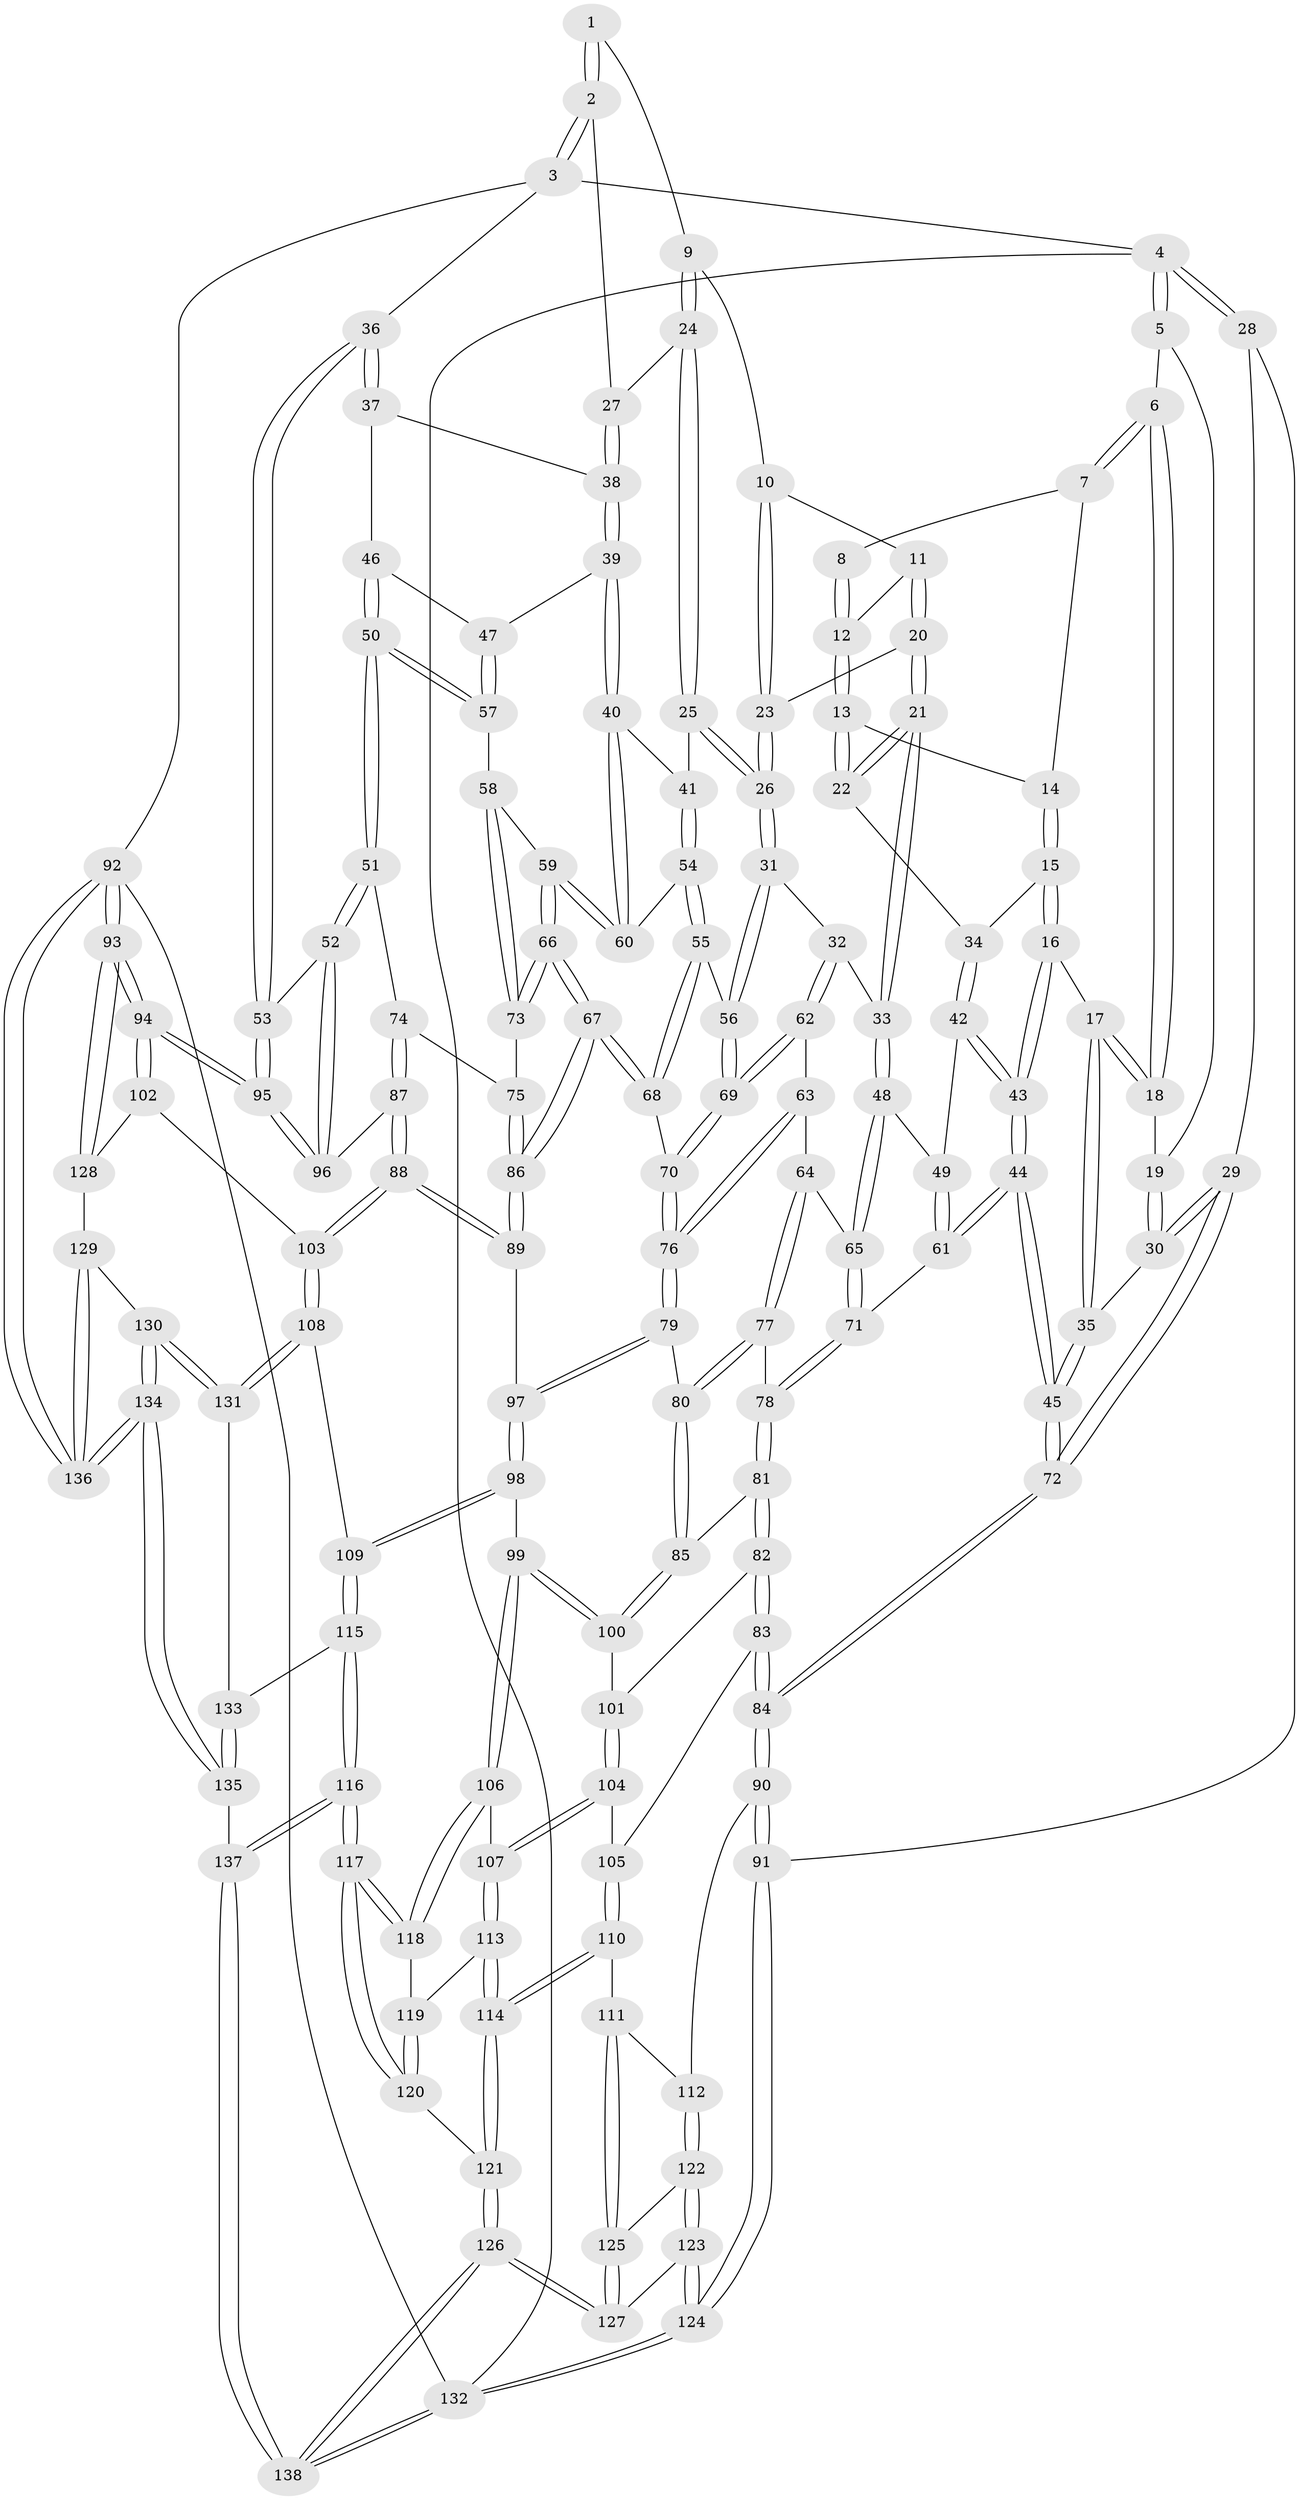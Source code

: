 // coarse degree distribution, {3: 0.0625, 6: 0.0625, 4: 0.4166666666666667, 5: 0.4583333333333333}
// Generated by graph-tools (version 1.1) at 2025/52/02/27/25 19:52:39]
// undirected, 138 vertices, 342 edges
graph export_dot {
graph [start="1"]
  node [color=gray90,style=filled];
  1 [pos="+0.5970446700069182+0"];
  2 [pos="+1+0"];
  3 [pos="+1+0"];
  4 [pos="+0+0"];
  5 [pos="+0.11943593190178846+0"];
  6 [pos="+0.13587117466485257+0"];
  7 [pos="+0.20170557399407005+0"];
  8 [pos="+0.5808434522594503+0"];
  9 [pos="+0.6556399006974158+0.04009338769923939"];
  10 [pos="+0.5953557137935115+0.07052906815202309"];
  11 [pos="+0.5024783174629003+0.07920978725716846"];
  12 [pos="+0.48879290171207773+0.05818960197915979"];
  13 [pos="+0.39211622969087534+0.09765084965876651"];
  14 [pos="+0.21171727562457884+0"];
  15 [pos="+0.2456871808661673+0.11348692253526946"];
  16 [pos="+0.18751768604959435+0.17531091815552272"];
  17 [pos="+0.16036884107022278+0.16802669286992575"];
  18 [pos="+0.1418134251128881+0.14184010809695335"];
  19 [pos="+0.05344870655067084+0.118540014301942"];
  20 [pos="+0.5205735166725705+0.11593196258123037"];
  21 [pos="+0.3934826908339768+0.18031893508334831"];
  22 [pos="+0.3769905256741164+0.1608084071933332"];
  23 [pos="+0.5264339035610486+0.12208200370716309"];
  24 [pos="+0.6934428765470617+0.12461756560717714"];
  25 [pos="+0.6719036570623927+0.16457160582468494"];
  26 [pos="+0.5676716005024482+0.19935177967135717"];
  27 [pos="+0.7772317215392192+0.115695931586256"];
  28 [pos="+0+0.22744967106273561"];
  29 [pos="+0+0.23022375343776436"];
  30 [pos="+0+0.2217254700730403"];
  31 [pos="+0.5374494021490964+0.23668530030344503"];
  32 [pos="+0.46929232329629156+0.2423571444682771"];
  33 [pos="+0.4227012808063729+0.22936571268717265"];
  34 [pos="+0.3474899945551986+0.16354349790631834"];
  35 [pos="+0.043317234929740656+0.24553857604483467"];
  36 [pos="+1+0.1309541942237834"];
  37 [pos="+0.8568192147719451+0.17213651507440692"];
  38 [pos="+0.8479045020099145+0.17007297234318974"];
  39 [pos="+0.7913717945356666+0.2498583861856315"];
  40 [pos="+0.7789812816579266+0.25423565869286324"];
  41 [pos="+0.6870976217868255+0.20114034720201632"];
  42 [pos="+0.2686936160362824+0.23895072793687425"];
  43 [pos="+0.21833096224657367+0.24618007209128903"];
  44 [pos="+0.17537362456010377+0.3475487655946223"];
  45 [pos="+0.15998283400894134+0.3559998730019542"];
  46 [pos="+0.8588263621351435+0.24480071851437296"];
  47 [pos="+0.8193883634178296+0.2711348269626042"];
  48 [pos="+0.3851252220713324+0.2799383256303391"];
  49 [pos="+0.31462556476601555+0.28125911161638856"];
  50 [pos="+0.8883283766275287+0.3196837832352736"];
  51 [pos="+1+0.3669434201115934"];
  52 [pos="+1+0.36539341553009985"];
  53 [pos="+1+0.3373828090516448"];
  54 [pos="+0.6860136825851395+0.27959008145163844"];
  55 [pos="+0.6809622149083746+0.29304170405845925"];
  56 [pos="+0.5467215024397425+0.25824345696127876"];
  57 [pos="+0.8470847746346128+0.3193853428256606"];
  58 [pos="+0.8414891705115864+0.321960634125874"];
  59 [pos="+0.7696954711689299+0.30527991400587917"];
  60 [pos="+0.7678456008403631+0.2988450981849689"];
  61 [pos="+0.27565088959558753+0.36846319907379393"];
  62 [pos="+0.46607893424674796+0.3408921512714987"];
  63 [pos="+0.437359498270967+0.3685576792972662"];
  64 [pos="+0.40822304822934263+0.36904045601144775"];
  65 [pos="+0.3826139041219783+0.30458072910080225"];
  66 [pos="+0.7270979711489605+0.40801631823722734"];
  67 [pos="+0.6826164389687963+0.4324895014982623"];
  68 [pos="+0.6544247077516185+0.4192085740089719"];
  69 [pos="+0.5912786295003605+0.39681821566105263"];
  70 [pos="+0.6032162813635136+0.4176516417359548"];
  71 [pos="+0.29172579585342345+0.3785597377596104"];
  72 [pos="+0.1163270540141886+0.45344066031465424"];
  73 [pos="+0.7829806450676385+0.39890053245169865"];
  74 [pos="+0.8842102418999973+0.43149039447385074"];
  75 [pos="+0.875828632037329+0.4308417228928103"];
  76 [pos="+0.5309999687531255+0.47530106862861754"];
  77 [pos="+0.38148432549451705+0.40703469071839965"];
  78 [pos="+0.31606135475202607+0.41147828661610747"];
  79 [pos="+0.49217387557426395+0.5265848070774064"];
  80 [pos="+0.47012128588625673+0.5301616265850402"];
  81 [pos="+0.2895064339302685+0.5499675649052614"];
  82 [pos="+0.2513932642194341+0.5757793895307167"];
  83 [pos="+0.1922022649733433+0.5978079137855755"];
  84 [pos="+0.08578300829993399+0.5825743230694156"];
  85 [pos="+0.456818365341257+0.5375776114478872"];
  86 [pos="+0.7327718524541419+0.5373186349963129"];
  87 [pos="+0.8432168298167106+0.5895695322862871"];
  88 [pos="+0.7906177787443757+0.6403055413750318"];
  89 [pos="+0.7538448637659476+0.60643687014757"];
  90 [pos="+0.04201847685503237+0.6050851377266424"];
  91 [pos="+0+0.6048067812734167"];
  92 [pos="+1+1"];
  93 [pos="+1+0.9953726672309565"];
  94 [pos="+1+0.6897672391582005"];
  95 [pos="+1+0.5217904715773235"];
  96 [pos="+0.8685205715343309+0.5782590757044009"];
  97 [pos="+0.5683488624563099+0.6300143810679164"];
  98 [pos="+0.5440780048290954+0.7262239234149509"];
  99 [pos="+0.5152581275389492+0.7408516985758735"];
  100 [pos="+0.4339494735861935+0.6188798916427156"];
  101 [pos="+0.3965004697338928+0.6802303741867456"];
  102 [pos="+0.8634996262955985+0.7396748243022332"];
  103 [pos="+0.8146740253039181+0.7211182279519034"];
  104 [pos="+0.4013621036795402+0.7361994081709753"];
  105 [pos="+0.229699864570159+0.6570525154034346"];
  106 [pos="+0.5112777631104783+0.7437399199014527"];
  107 [pos="+0.4022191582883422+0.738229835561788"];
  108 [pos="+0.7577943677831172+0.7768675745760519"];
  109 [pos="+0.6796190578509989+0.8075060292200761"];
  110 [pos="+0.2764061676187479+0.7881906667979129"];
  111 [pos="+0.2496072575188838+0.8067222596872613"];
  112 [pos="+0.08582396998359025+0.7445997017694793"];
  113 [pos="+0.3715342169151649+0.7838356309143241"];
  114 [pos="+0.3403722448513851+0.8118924001681228"];
  115 [pos="+0.5925564982267307+0.9587622447217476"];
  116 [pos="+0.5743648789933244+0.9812578409554107"];
  117 [pos="+0.5246912399760019+0.9369037610856767"];
  118 [pos="+0.5016086761123624+0.8260476718340392"];
  119 [pos="+0.4390793918670252+0.8289484886534225"];
  120 [pos="+0.4136967787615212+0.9132342317716899"];
  121 [pos="+0.3549331361042577+0.9103961622116877"];
  122 [pos="+0.09863267765962015+0.836263630567704"];
  123 [pos="+0.09303695728314526+0.8719046278111237"];
  124 [pos="+0+1"];
  125 [pos="+0.23158897675776935+0.8313482445068143"];
  126 [pos="+0.24398549878779785+1"];
  127 [pos="+0.22510801629980082+1"];
  128 [pos="+0.9094280943754091+0.8777937399624277"];
  129 [pos="+0.9026980484960204+0.9040967986864917"];
  130 [pos="+0.817671103941384+0.9409231152516684"];
  131 [pos="+0.7794106081634293+0.899907284572513"];
  132 [pos="+0+1"];
  133 [pos="+0.7503013998011125+0.9361514696955203"];
  134 [pos="+0.8190979359349277+1"];
  135 [pos="+0.7829856331877474+1"];
  136 [pos="+1+1"];
  137 [pos="+0.5906357292016893+1"];
  138 [pos="+0.23346844361351535+1"];
  1 -- 2;
  1 -- 2;
  1 -- 9;
  2 -- 3;
  2 -- 3;
  2 -- 27;
  3 -- 4;
  3 -- 36;
  3 -- 92;
  4 -- 5;
  4 -- 5;
  4 -- 28;
  4 -- 28;
  4 -- 132;
  5 -- 6;
  5 -- 19;
  6 -- 7;
  6 -- 7;
  6 -- 18;
  6 -- 18;
  7 -- 8;
  7 -- 14;
  8 -- 12;
  8 -- 12;
  9 -- 10;
  9 -- 24;
  9 -- 24;
  10 -- 11;
  10 -- 23;
  10 -- 23;
  11 -- 12;
  11 -- 20;
  11 -- 20;
  12 -- 13;
  12 -- 13;
  13 -- 14;
  13 -- 22;
  13 -- 22;
  14 -- 15;
  14 -- 15;
  15 -- 16;
  15 -- 16;
  15 -- 34;
  16 -- 17;
  16 -- 43;
  16 -- 43;
  17 -- 18;
  17 -- 18;
  17 -- 35;
  17 -- 35;
  18 -- 19;
  19 -- 30;
  19 -- 30;
  20 -- 21;
  20 -- 21;
  20 -- 23;
  21 -- 22;
  21 -- 22;
  21 -- 33;
  21 -- 33;
  22 -- 34;
  23 -- 26;
  23 -- 26;
  24 -- 25;
  24 -- 25;
  24 -- 27;
  25 -- 26;
  25 -- 26;
  25 -- 41;
  26 -- 31;
  26 -- 31;
  27 -- 38;
  27 -- 38;
  28 -- 29;
  28 -- 91;
  29 -- 30;
  29 -- 30;
  29 -- 72;
  29 -- 72;
  30 -- 35;
  31 -- 32;
  31 -- 56;
  31 -- 56;
  32 -- 33;
  32 -- 62;
  32 -- 62;
  33 -- 48;
  33 -- 48;
  34 -- 42;
  34 -- 42;
  35 -- 45;
  35 -- 45;
  36 -- 37;
  36 -- 37;
  36 -- 53;
  36 -- 53;
  37 -- 38;
  37 -- 46;
  38 -- 39;
  38 -- 39;
  39 -- 40;
  39 -- 40;
  39 -- 47;
  40 -- 41;
  40 -- 60;
  40 -- 60;
  41 -- 54;
  41 -- 54;
  42 -- 43;
  42 -- 43;
  42 -- 49;
  43 -- 44;
  43 -- 44;
  44 -- 45;
  44 -- 45;
  44 -- 61;
  44 -- 61;
  45 -- 72;
  45 -- 72;
  46 -- 47;
  46 -- 50;
  46 -- 50;
  47 -- 57;
  47 -- 57;
  48 -- 49;
  48 -- 65;
  48 -- 65;
  49 -- 61;
  49 -- 61;
  50 -- 51;
  50 -- 51;
  50 -- 57;
  50 -- 57;
  51 -- 52;
  51 -- 52;
  51 -- 74;
  52 -- 53;
  52 -- 96;
  52 -- 96;
  53 -- 95;
  53 -- 95;
  54 -- 55;
  54 -- 55;
  54 -- 60;
  55 -- 56;
  55 -- 68;
  55 -- 68;
  56 -- 69;
  56 -- 69;
  57 -- 58;
  58 -- 59;
  58 -- 73;
  58 -- 73;
  59 -- 60;
  59 -- 60;
  59 -- 66;
  59 -- 66;
  61 -- 71;
  62 -- 63;
  62 -- 69;
  62 -- 69;
  63 -- 64;
  63 -- 76;
  63 -- 76;
  64 -- 65;
  64 -- 77;
  64 -- 77;
  65 -- 71;
  65 -- 71;
  66 -- 67;
  66 -- 67;
  66 -- 73;
  66 -- 73;
  67 -- 68;
  67 -- 68;
  67 -- 86;
  67 -- 86;
  68 -- 70;
  69 -- 70;
  69 -- 70;
  70 -- 76;
  70 -- 76;
  71 -- 78;
  71 -- 78;
  72 -- 84;
  72 -- 84;
  73 -- 75;
  74 -- 75;
  74 -- 87;
  74 -- 87;
  75 -- 86;
  75 -- 86;
  76 -- 79;
  76 -- 79;
  77 -- 78;
  77 -- 80;
  77 -- 80;
  78 -- 81;
  78 -- 81;
  79 -- 80;
  79 -- 97;
  79 -- 97;
  80 -- 85;
  80 -- 85;
  81 -- 82;
  81 -- 82;
  81 -- 85;
  82 -- 83;
  82 -- 83;
  82 -- 101;
  83 -- 84;
  83 -- 84;
  83 -- 105;
  84 -- 90;
  84 -- 90;
  85 -- 100;
  85 -- 100;
  86 -- 89;
  86 -- 89;
  87 -- 88;
  87 -- 88;
  87 -- 96;
  88 -- 89;
  88 -- 89;
  88 -- 103;
  88 -- 103;
  89 -- 97;
  90 -- 91;
  90 -- 91;
  90 -- 112;
  91 -- 124;
  91 -- 124;
  92 -- 93;
  92 -- 93;
  92 -- 136;
  92 -- 136;
  92 -- 132;
  93 -- 94;
  93 -- 94;
  93 -- 128;
  93 -- 128;
  94 -- 95;
  94 -- 95;
  94 -- 102;
  94 -- 102;
  95 -- 96;
  95 -- 96;
  97 -- 98;
  97 -- 98;
  98 -- 99;
  98 -- 109;
  98 -- 109;
  99 -- 100;
  99 -- 100;
  99 -- 106;
  99 -- 106;
  100 -- 101;
  101 -- 104;
  101 -- 104;
  102 -- 103;
  102 -- 128;
  103 -- 108;
  103 -- 108;
  104 -- 105;
  104 -- 107;
  104 -- 107;
  105 -- 110;
  105 -- 110;
  106 -- 107;
  106 -- 118;
  106 -- 118;
  107 -- 113;
  107 -- 113;
  108 -- 109;
  108 -- 131;
  108 -- 131;
  109 -- 115;
  109 -- 115;
  110 -- 111;
  110 -- 114;
  110 -- 114;
  111 -- 112;
  111 -- 125;
  111 -- 125;
  112 -- 122;
  112 -- 122;
  113 -- 114;
  113 -- 114;
  113 -- 119;
  114 -- 121;
  114 -- 121;
  115 -- 116;
  115 -- 116;
  115 -- 133;
  116 -- 117;
  116 -- 117;
  116 -- 137;
  116 -- 137;
  117 -- 118;
  117 -- 118;
  117 -- 120;
  117 -- 120;
  118 -- 119;
  119 -- 120;
  119 -- 120;
  120 -- 121;
  121 -- 126;
  121 -- 126;
  122 -- 123;
  122 -- 123;
  122 -- 125;
  123 -- 124;
  123 -- 124;
  123 -- 127;
  124 -- 132;
  124 -- 132;
  125 -- 127;
  125 -- 127;
  126 -- 127;
  126 -- 127;
  126 -- 138;
  126 -- 138;
  128 -- 129;
  129 -- 130;
  129 -- 136;
  129 -- 136;
  130 -- 131;
  130 -- 131;
  130 -- 134;
  130 -- 134;
  131 -- 133;
  132 -- 138;
  132 -- 138;
  133 -- 135;
  133 -- 135;
  134 -- 135;
  134 -- 135;
  134 -- 136;
  134 -- 136;
  135 -- 137;
  137 -- 138;
  137 -- 138;
}
